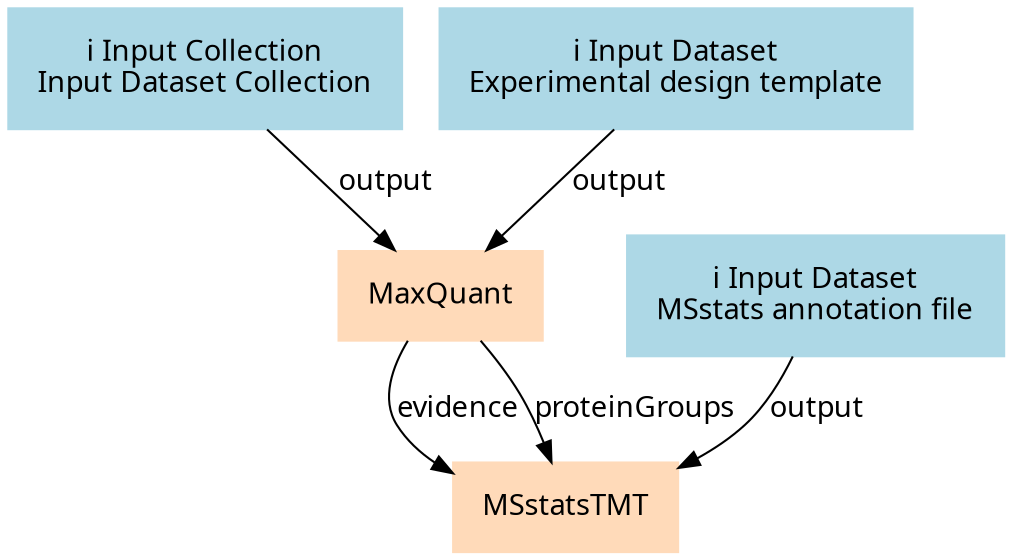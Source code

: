 digraph main {
  node [fontname="Atkinson Hyperlegible", shape=box, color=white,style=filled,color=peachpuff,margin="0.2,0.2"];
  edge [fontname="Atkinson Hyperlegible"];
  0[color=lightblue,label="ℹ️ Input Collection\nInput Dataset Collection"]
  1[color=lightblue,label="ℹ️ Input Dataset\nExperimental design template"]
  2[color=lightblue,label="ℹ️ Input Dataset\nMSstats annotation file"]
  3[label="MaxQuant"]
  0 -> 3 [label="output"]
  1 -> 3 [label="output"]
  4[label="MSstatsTMT"]
  2 -> 4 [label="output"]
  3 -> 4 [label="evidence"]
  3 -> 4 [label="proteinGroups"]
}